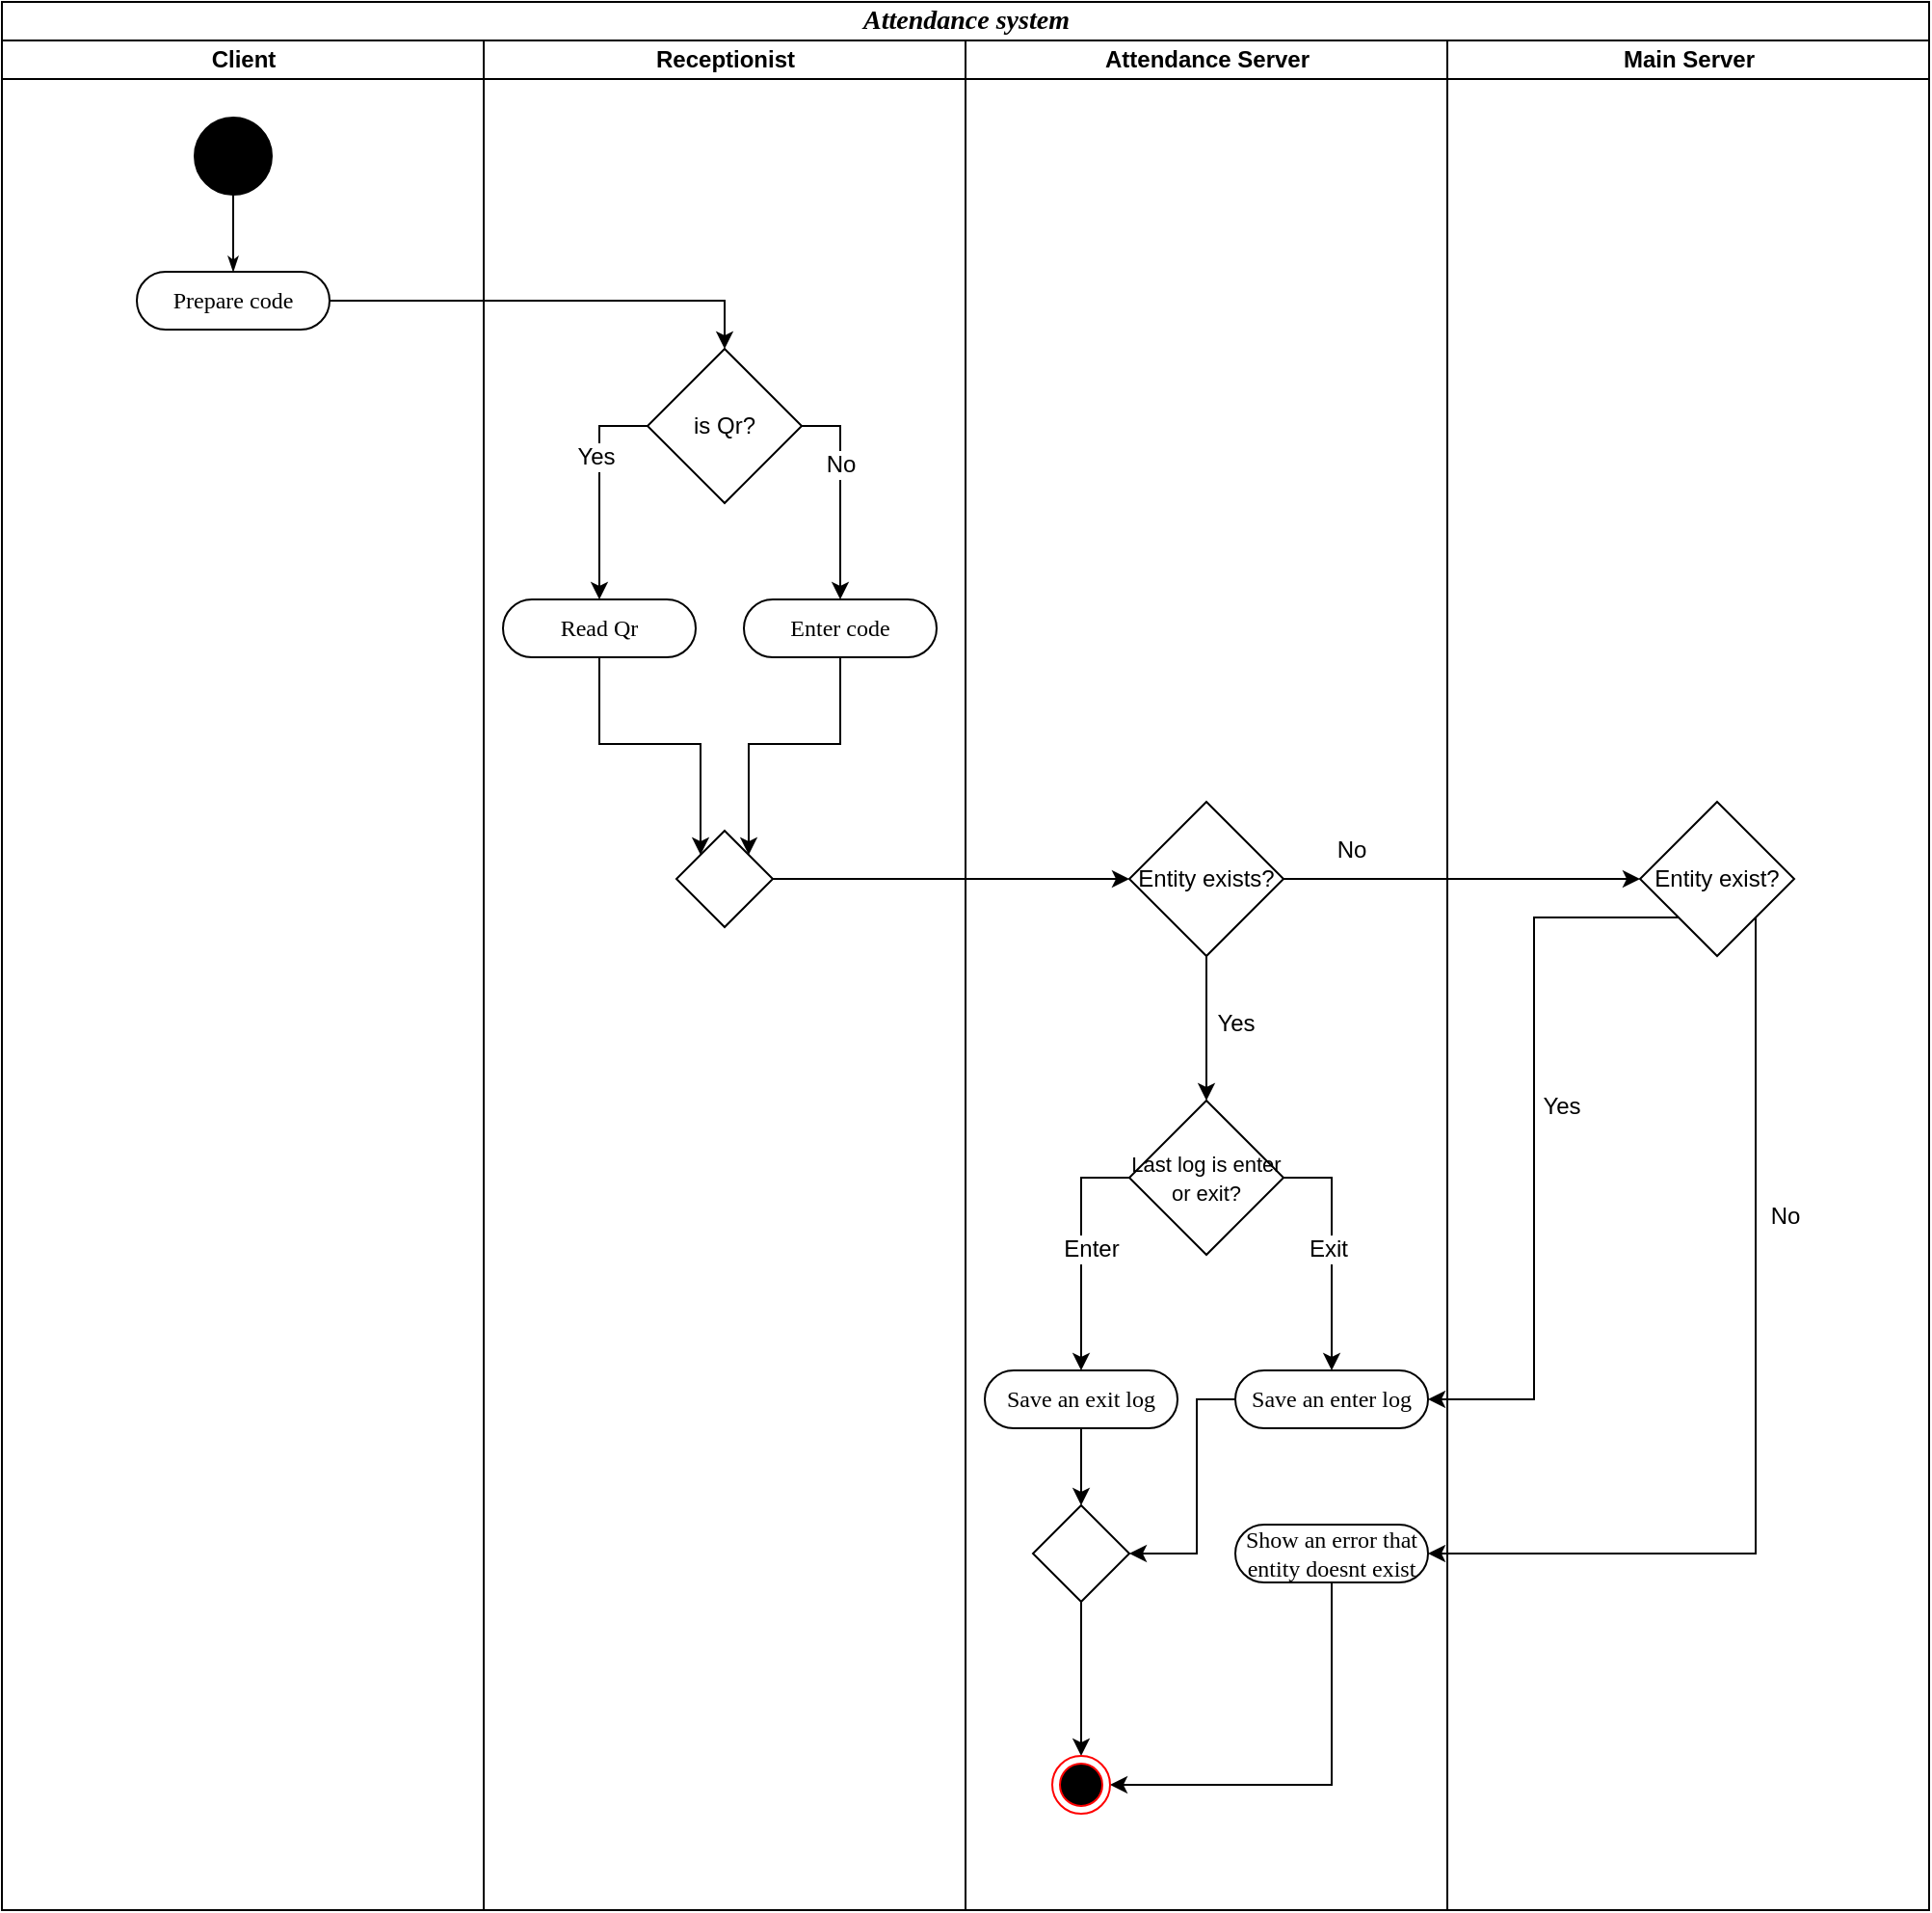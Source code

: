<mxfile version="12.2.9" type="github" pages="1"><diagram name="Page-1" id="0783ab3e-0a74-02c8-0abd-f7b4e66b4bec"><mxGraphModel dx="1361" dy="806" grid="1" gridSize="10" guides="1" tooltips="1" connect="1" arrows="1" fold="1" page="1" pageScale="1" pageWidth="850" pageHeight="1100" background="#ffffff" math="0" shadow="0"><root><mxCell id="0"/><mxCell id="1" parent="0"/><mxCell id="1c1d494c118603dd-1" value="Attendance system" style="swimlane;html=1;childLayout=stackLayout;startSize=20;rounded=0;shadow=0;comic=0;labelBackgroundColor=none;strokeWidth=1;fontFamily=Verdana;fontSize=14;align=center;fontStyle=3" parent="1" vertex="1"><mxGeometry x="40" y="20" width="1000" height="990" as="geometry"/></mxCell><mxCell id="1c1d494c118603dd-2" value="Client" style="swimlane;html=1;startSize=20;fontStyle=1" parent="1c1d494c118603dd-1" vertex="1"><mxGeometry y="20" width="250" height="970" as="geometry"/></mxCell><mxCell id="60571a20871a0731-4" value="" style="ellipse;whiteSpace=wrap;html=1;rounded=0;shadow=0;comic=0;labelBackgroundColor=none;strokeWidth=1;fillColor=#000000;fontFamily=Verdana;fontSize=12;align=center;" parent="1c1d494c118603dd-2" vertex="1"><mxGeometry x="100" y="40" width="40" height="40" as="geometry"/></mxCell><mxCell id="60571a20871a0731-8" value="Prepare code" style="rounded=1;whiteSpace=wrap;html=1;shadow=0;comic=0;labelBackgroundColor=none;strokeWidth=1;fontFamily=Verdana;fontSize=12;align=center;arcSize=50;" parent="1c1d494c118603dd-2" vertex="1"><mxGeometry x="70" y="120" width="100" height="30" as="geometry"/></mxCell><mxCell id="1c1d494c118603dd-27" style="edgeStyle=orthogonalEdgeStyle;rounded=0;html=1;labelBackgroundColor=none;startArrow=none;startFill=0;startSize=5;endArrow=classicThin;endFill=1;endSize=5;jettySize=auto;orthogonalLoop=1;strokeWidth=1;fontFamily=Verdana;fontSize=12" parent="1c1d494c118603dd-2" source="60571a20871a0731-4" target="60571a20871a0731-8" edge="1"><mxGeometry relative="1" as="geometry"/></mxCell><mxCell id="1c1d494c118603dd-3" value="Receptionist" style="swimlane;html=1;startSize=20;" parent="1c1d494c118603dd-1" vertex="1"><mxGeometry x="250" y="20" width="250" height="970" as="geometry"><mxRectangle x="250" y="20" width="30" height="970" as="alternateBounds"/></mxGeometry></mxCell><mxCell id="bYCwDerhERMdYmzBUE8z-43" style="edgeStyle=orthogonalEdgeStyle;rounded=0;orthogonalLoop=1;jettySize=auto;html=1;exitX=0.5;exitY=1;exitDx=0;exitDy=0;entryX=0;entryY=0;entryDx=0;entryDy=0;" edge="1" parent="1c1d494c118603dd-3" source="bYCwDerhERMdYmzBUE8z-32" target="bYCwDerhERMdYmzBUE8z-41"><mxGeometry relative="1" as="geometry"/></mxCell><mxCell id="bYCwDerhERMdYmzBUE8z-32" value="Read Qr" style="rounded=1;whiteSpace=wrap;html=1;shadow=0;comic=0;labelBackgroundColor=none;strokeWidth=1;fontFamily=Verdana;fontSize=12;align=center;arcSize=50;" vertex="1" parent="1c1d494c118603dd-3"><mxGeometry x="10" y="290" width="100" height="30" as="geometry"/></mxCell><mxCell id="bYCwDerhERMdYmzBUE8z-39" style="edgeStyle=orthogonalEdgeStyle;rounded=0;orthogonalLoop=1;jettySize=auto;html=1;exitX=1;exitY=0.5;exitDx=0;exitDy=0;entryX=0.5;entryY=0;entryDx=0;entryDy=0;" edge="1" parent="1c1d494c118603dd-3" source="bYCwDerhERMdYmzBUE8z-29" target="bYCwDerhERMdYmzBUE8z-38"><mxGeometry relative="1" as="geometry"/></mxCell><mxCell id="bYCwDerhERMdYmzBUE8z-40" value="No" style="text;html=1;align=center;verticalAlign=middle;resizable=0;points=[];;labelBackgroundColor=#ffffff;" vertex="1" connectable="0" parent="bYCwDerhERMdYmzBUE8z-39"><mxGeometry x="-0.073" y="1" relative="1" as="geometry"><mxPoint x="-1" y="-11" as="offset"/></mxGeometry></mxCell><mxCell id="bYCwDerhERMdYmzBUE8z-29" value="is Qr?" style="rhombus;whiteSpace=wrap;html=1;" vertex="1" parent="1c1d494c118603dd-3"><mxGeometry x="85" y="160" width="80" height="80" as="geometry"/></mxCell><mxCell id="bYCwDerhERMdYmzBUE8z-33" style="edgeStyle=orthogonalEdgeStyle;rounded=0;orthogonalLoop=1;jettySize=auto;html=1;entryX=0.5;entryY=0;entryDx=0;entryDy=0;exitX=0;exitY=0.5;exitDx=0;exitDy=0;" edge="1" parent="1c1d494c118603dd-3" source="bYCwDerhERMdYmzBUE8z-29" target="bYCwDerhERMdYmzBUE8z-32"><mxGeometry relative="1" as="geometry"/></mxCell><mxCell id="bYCwDerhERMdYmzBUE8z-34" value="Yes" style="text;html=1;align=center;verticalAlign=middle;resizable=0;points=[];;labelBackgroundColor=#ffffff;" vertex="1" connectable="0" parent="bYCwDerhERMdYmzBUE8z-33"><mxGeometry x="-0.287" y="-2" relative="1" as="geometry"><mxPoint as="offset"/></mxGeometry></mxCell><mxCell id="bYCwDerhERMdYmzBUE8z-42" style="edgeStyle=orthogonalEdgeStyle;rounded=0;orthogonalLoop=1;jettySize=auto;html=1;exitX=0.5;exitY=1;exitDx=0;exitDy=0;entryX=1;entryY=0;entryDx=0;entryDy=0;" edge="1" parent="1c1d494c118603dd-3" source="bYCwDerhERMdYmzBUE8z-38" target="bYCwDerhERMdYmzBUE8z-41"><mxGeometry relative="1" as="geometry"/></mxCell><mxCell id="bYCwDerhERMdYmzBUE8z-38" value="Enter code" style="rounded=1;whiteSpace=wrap;html=1;shadow=0;comic=0;labelBackgroundColor=none;strokeWidth=1;fontFamily=Verdana;fontSize=12;align=center;arcSize=50;" vertex="1" parent="1c1d494c118603dd-3"><mxGeometry x="135" y="290" width="100" height="30" as="geometry"/></mxCell><mxCell id="bYCwDerhERMdYmzBUE8z-41" value="" style="rhombus;whiteSpace=wrap;html=1;" vertex="1" parent="1c1d494c118603dd-3"><mxGeometry x="100" y="410" width="50" height="50" as="geometry"/></mxCell><mxCell id="1c1d494c118603dd-4" value="Attendance Server" style="swimlane;html=1;startSize=20;fontStyle=1" parent="1c1d494c118603dd-1" vertex="1"><mxGeometry x="500" y="20" width="250" height="970" as="geometry"/></mxCell><mxCell id="bYCwDerhERMdYmzBUE8z-48" style="edgeStyle=orthogonalEdgeStyle;rounded=0;orthogonalLoop=1;jettySize=auto;html=1;" edge="1" parent="1c1d494c118603dd-4" source="bYCwDerhERMdYmzBUE8z-45" target="bYCwDerhERMdYmzBUE8z-47"><mxGeometry relative="1" as="geometry"/></mxCell><mxCell id="bYCwDerhERMdYmzBUE8z-45" value="Entity exists?" style="rhombus;whiteSpace=wrap;html=1;" vertex="1" parent="1c1d494c118603dd-4"><mxGeometry x="85" y="395" width="80" height="80" as="geometry"/></mxCell><mxCell id="bYCwDerhERMdYmzBUE8z-51" style="edgeStyle=orthogonalEdgeStyle;rounded=0;orthogonalLoop=1;jettySize=auto;html=1;entryX=0.5;entryY=0;entryDx=0;entryDy=0;exitX=0;exitY=0.5;exitDx=0;exitDy=0;" edge="1" parent="1c1d494c118603dd-4" source="bYCwDerhERMdYmzBUE8z-47" target="bYCwDerhERMdYmzBUE8z-49"><mxGeometry relative="1" as="geometry"/></mxCell><mxCell id="bYCwDerhERMdYmzBUE8z-52" value="Enter" style="text;html=1;align=center;verticalAlign=middle;resizable=0;points=[];;labelBackgroundColor=#ffffff;" vertex="1" connectable="0" parent="bYCwDerhERMdYmzBUE8z-51"><mxGeometry x="-0.008" y="5" relative="1" as="geometry"><mxPoint as="offset"/></mxGeometry></mxCell><mxCell id="bYCwDerhERMdYmzBUE8z-53" style="edgeStyle=orthogonalEdgeStyle;rounded=0;orthogonalLoop=1;jettySize=auto;html=1;exitX=1;exitY=0.5;exitDx=0;exitDy=0;entryX=0.5;entryY=0;entryDx=0;entryDy=0;" edge="1" parent="1c1d494c118603dd-4" source="bYCwDerhERMdYmzBUE8z-47" target="bYCwDerhERMdYmzBUE8z-50"><mxGeometry relative="1" as="geometry"/></mxCell><mxCell id="bYCwDerhERMdYmzBUE8z-54" value="Exit" style="text;html=1;align=center;verticalAlign=middle;resizable=0;points=[];;labelBackgroundColor=#ffffff;" vertex="1" connectable="0" parent="bYCwDerhERMdYmzBUE8z-53"><mxGeometry x="-0.008" y="-2" relative="1" as="geometry"><mxPoint as="offset"/></mxGeometry></mxCell><mxCell id="bYCwDerhERMdYmzBUE8z-47" value="&lt;font style=&quot;font-size: 11px&quot;&gt;Last log is enter or exit?&lt;/font&gt;" style="rhombus;whiteSpace=wrap;html=1;" vertex="1" parent="1c1d494c118603dd-4"><mxGeometry x="85" y="550" width="80" height="80" as="geometry"/></mxCell><mxCell id="bYCwDerhERMdYmzBUE8z-69" style="edgeStyle=orthogonalEdgeStyle;rounded=0;orthogonalLoop=1;jettySize=auto;html=1;exitX=0.5;exitY=1;exitDx=0;exitDy=0;" edge="1" parent="1c1d494c118603dd-4" source="bYCwDerhERMdYmzBUE8z-49" target="bYCwDerhERMdYmzBUE8z-67"><mxGeometry relative="1" as="geometry"/></mxCell><mxCell id="bYCwDerhERMdYmzBUE8z-49" value="&lt;span style=&quot;white-space: normal&quot;&gt;Save an exit log&lt;/span&gt;" style="rounded=1;whiteSpace=wrap;html=1;shadow=0;comic=0;labelBackgroundColor=none;strokeWidth=1;fontFamily=Verdana;fontSize=12;align=center;arcSize=50;" vertex="1" parent="1c1d494c118603dd-4"><mxGeometry x="10" y="690" width="100" height="30" as="geometry"/></mxCell><mxCell id="bYCwDerhERMdYmzBUE8z-68" style="edgeStyle=orthogonalEdgeStyle;rounded=0;orthogonalLoop=1;jettySize=auto;html=1;entryX=1;entryY=0.5;entryDx=0;entryDy=0;" edge="1" parent="1c1d494c118603dd-4" source="bYCwDerhERMdYmzBUE8z-50" target="bYCwDerhERMdYmzBUE8z-67"><mxGeometry relative="1" as="geometry"><Array as="points"><mxPoint x="120" y="705"/><mxPoint x="120" y="785"/></Array></mxGeometry></mxCell><mxCell id="bYCwDerhERMdYmzBUE8z-50" value="Save an enter log" style="rounded=1;whiteSpace=wrap;html=1;shadow=0;comic=0;labelBackgroundColor=none;strokeWidth=1;fontFamily=Verdana;fontSize=12;align=center;arcSize=50;" vertex="1" parent="1c1d494c118603dd-4"><mxGeometry x="140" y="690" width="100" height="30" as="geometry"/></mxCell><mxCell id="bYCwDerhERMdYmzBUE8z-55" value="Yes" style="text;html=1;align=center;verticalAlign=middle;resizable=0;points=[];;autosize=1;" vertex="1" parent="1c1d494c118603dd-4"><mxGeometry x="120" y="500" width="40" height="20" as="geometry"/></mxCell><mxCell id="bYCwDerhERMdYmzBUE8z-73" style="edgeStyle=orthogonalEdgeStyle;rounded=0;orthogonalLoop=1;jettySize=auto;html=1;entryX=1;entryY=0.5;entryDx=0;entryDy=0;" edge="1" parent="1c1d494c118603dd-4" source="bYCwDerhERMdYmzBUE8z-64" target="bYCwDerhERMdYmzBUE8z-71"><mxGeometry relative="1" as="geometry"><Array as="points"><mxPoint x="190" y="905"/></Array></mxGeometry></mxCell><mxCell id="bYCwDerhERMdYmzBUE8z-64" value="Show an error that entity doesnt exist" style="rounded=1;whiteSpace=wrap;html=1;shadow=0;comic=0;labelBackgroundColor=none;strokeWidth=1;fontFamily=Verdana;fontSize=12;align=center;arcSize=50;" vertex="1" parent="1c1d494c118603dd-4"><mxGeometry x="140" y="770" width="100" height="30" as="geometry"/></mxCell><mxCell id="bYCwDerhERMdYmzBUE8z-72" style="edgeStyle=orthogonalEdgeStyle;rounded=0;orthogonalLoop=1;jettySize=auto;html=1;entryX=0.5;entryY=0;entryDx=0;entryDy=0;" edge="1" parent="1c1d494c118603dd-4" source="bYCwDerhERMdYmzBUE8z-67" target="bYCwDerhERMdYmzBUE8z-71"><mxGeometry relative="1" as="geometry"/></mxCell><mxCell id="bYCwDerhERMdYmzBUE8z-67" value="" style="rhombus;whiteSpace=wrap;html=1;" vertex="1" parent="1c1d494c118603dd-4"><mxGeometry x="35" y="760" width="50" height="50" as="geometry"/></mxCell><mxCell id="bYCwDerhERMdYmzBUE8z-71" value="" style="ellipse;html=1;shape=endState;fillColor=#000000;strokeColor=#ff0000;" vertex="1" parent="1c1d494c118603dd-4"><mxGeometry x="45" y="890" width="30" height="30" as="geometry"/></mxCell><mxCell id="bYCwDerhERMdYmzBUE8z-19" value="Main Server" style="swimlane;html=1;startSize=20;fontStyle=1" vertex="1" parent="1c1d494c118603dd-1"><mxGeometry x="750" y="20" width="250" height="970" as="geometry"/></mxCell><mxCell id="bYCwDerhERMdYmzBUE8z-57" value="Entity exist?" style="rhombus;whiteSpace=wrap;html=1;" vertex="1" parent="bYCwDerhERMdYmzBUE8z-19"><mxGeometry x="100" y="395" width="80" height="80" as="geometry"/></mxCell><mxCell id="bYCwDerhERMdYmzBUE8z-66" value="No" style="text;html=1;align=center;verticalAlign=middle;resizable=0;points=[];;autosize=1;" vertex="1" parent="bYCwDerhERMdYmzBUE8z-19"><mxGeometry x="160" y="600" width="30" height="20" as="geometry"/></mxCell><mxCell id="bYCwDerhERMdYmzBUE8z-30" style="edgeStyle=orthogonalEdgeStyle;rounded=0;orthogonalLoop=1;jettySize=auto;html=1;entryX=0.5;entryY=0;entryDx=0;entryDy=0;" edge="1" parent="1c1d494c118603dd-1" source="60571a20871a0731-8" target="bYCwDerhERMdYmzBUE8z-29"><mxGeometry relative="1" as="geometry"/></mxCell><mxCell id="bYCwDerhERMdYmzBUE8z-46" style="edgeStyle=orthogonalEdgeStyle;rounded=0;orthogonalLoop=1;jettySize=auto;html=1;entryX=0;entryY=0.5;entryDx=0;entryDy=0;" edge="1" parent="1c1d494c118603dd-1" source="bYCwDerhERMdYmzBUE8z-41" target="bYCwDerhERMdYmzBUE8z-45"><mxGeometry relative="1" as="geometry"/></mxCell><mxCell id="bYCwDerhERMdYmzBUE8z-58" style="edgeStyle=orthogonalEdgeStyle;rounded=0;orthogonalLoop=1;jettySize=auto;html=1;entryX=1;entryY=0.5;entryDx=0;entryDy=0;exitX=0;exitY=1;exitDx=0;exitDy=0;" edge="1" parent="1c1d494c118603dd-1" source="bYCwDerhERMdYmzBUE8z-57" target="bYCwDerhERMdYmzBUE8z-50"><mxGeometry relative="1" as="geometry"/></mxCell><mxCell id="bYCwDerhERMdYmzBUE8z-61" style="edgeStyle=orthogonalEdgeStyle;rounded=0;orthogonalLoop=1;jettySize=auto;html=1;exitX=1;exitY=0.5;exitDx=0;exitDy=0;entryX=0;entryY=0.5;entryDx=0;entryDy=0;" edge="1" parent="1c1d494c118603dd-1" source="bYCwDerhERMdYmzBUE8z-45" target="bYCwDerhERMdYmzBUE8z-57"><mxGeometry relative="1" as="geometry"/></mxCell><mxCell id="bYCwDerhERMdYmzBUE8z-62" value="No" style="text;html=1;align=center;verticalAlign=middle;resizable=0;points=[];;labelBackgroundColor=#ffffff;" vertex="1" connectable="0" parent="bYCwDerhERMdYmzBUE8z-61"><mxGeometry x="-0.697" y="-5" relative="1" as="geometry"><mxPoint x="7" y="-20" as="offset"/></mxGeometry></mxCell><mxCell id="bYCwDerhERMdYmzBUE8z-65" style="edgeStyle=orthogonalEdgeStyle;rounded=0;orthogonalLoop=1;jettySize=auto;html=1;exitX=1;exitY=1;exitDx=0;exitDy=0;entryX=1;entryY=0.5;entryDx=0;entryDy=0;" edge="1" parent="1c1d494c118603dd-1" source="bYCwDerhERMdYmzBUE8z-57" target="bYCwDerhERMdYmzBUE8z-64"><mxGeometry relative="1" as="geometry"><mxPoint x="910" y="810" as="targetPoint"/><Array as="points"><mxPoint x="910" y="805"/></Array></mxGeometry></mxCell><mxCell id="bYCwDerhERMdYmzBUE8z-63" value="Yes" style="text;html=1;align=center;verticalAlign=middle;resizable=0;points=[];;autosize=1;" vertex="1" parent="1"><mxGeometry x="829" y="583" width="40" height="20" as="geometry"/></mxCell></root></mxGraphModel></diagram></mxfile>